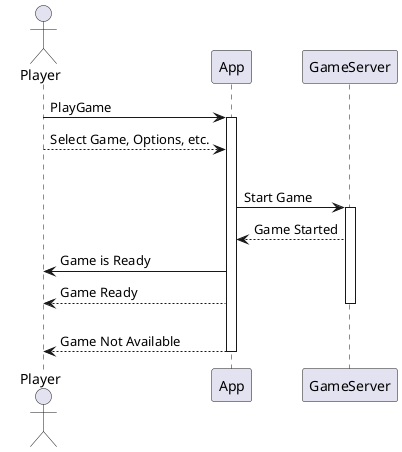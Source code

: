 @startuml PlayGameSequence

actor Player
Player -> App: PlayGame
activate App

Player --> App: Select Game, Options, etc.

alt Game Ready
    App -> GameServer: Start Game
    activate GameServer
    App <-- GameServer: Game Started
    App -> Player: Game is Ready
    Player <-- App: Game Ready
    deactivate GameServer
else Game Unavailable
    App --> Player: Game Not Available
    deactivate App
    @enduml
end